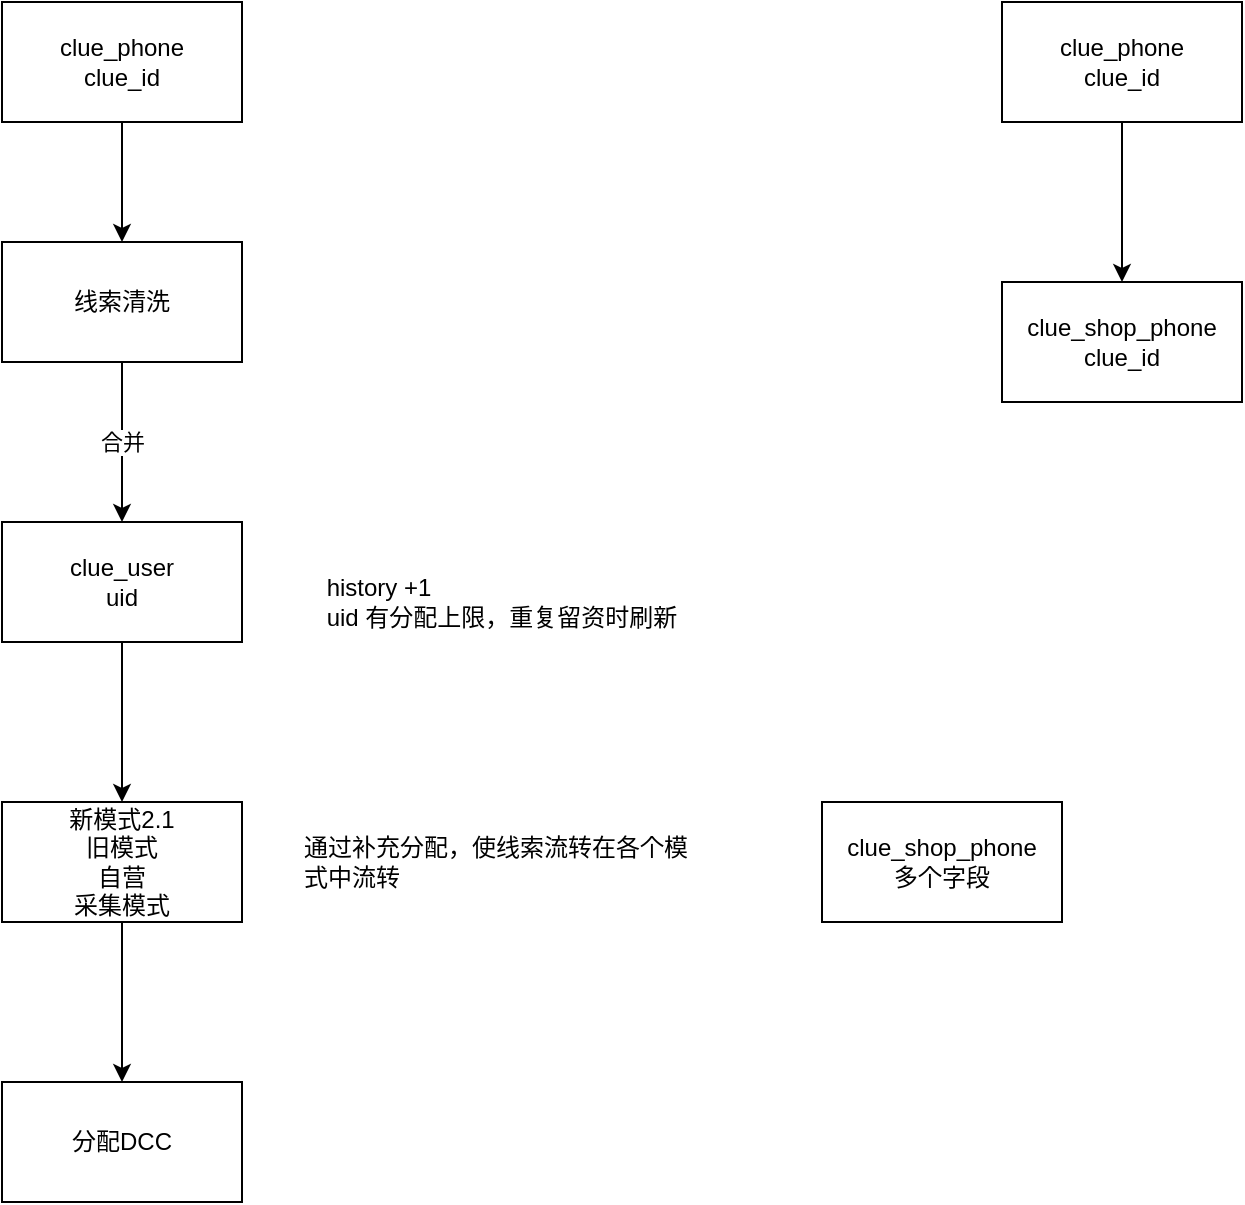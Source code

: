 <mxfile version="14.9.2" type="github">
  <diagram id="7u5CSR-1bIaTYrTTK4JL" name="第 1 页">
    <mxGraphModel dx="1038" dy="556" grid="1" gridSize="10" guides="1" tooltips="1" connect="1" arrows="1" fold="1" page="1" pageScale="1" pageWidth="827" pageHeight="1169" math="0" shadow="0">
      <root>
        <mxCell id="0" />
        <mxCell id="1" parent="0" />
        <mxCell id="ekZnBHrTn4lVR_nXKOUL-3" value="合并" style="edgeStyle=orthogonalEdgeStyle;rounded=0;orthogonalLoop=1;jettySize=auto;html=1;exitX=0.5;exitY=1;exitDx=0;exitDy=0;" parent="1" source="H2ZAbzM-s1vH2AiNNZ1o-1" target="ekZnBHrTn4lVR_nXKOUL-2" edge="1">
          <mxGeometry relative="1" as="geometry">
            <mxPoint x="110" y="220" as="sourcePoint" />
          </mxGeometry>
        </mxCell>
        <mxCell id="H2ZAbzM-s1vH2AiNNZ1o-2" value="" style="edgeStyle=orthogonalEdgeStyle;rounded=0;orthogonalLoop=1;jettySize=auto;html=1;" edge="1" parent="1" source="ekZnBHrTn4lVR_nXKOUL-1" target="H2ZAbzM-s1vH2AiNNZ1o-1">
          <mxGeometry relative="1" as="geometry" />
        </mxCell>
        <mxCell id="ekZnBHrTn4lVR_nXKOUL-1" value="clue_phone&lt;br&gt;clue_id" style="rounded=0;whiteSpace=wrap;html=1;" parent="1" vertex="1">
          <mxGeometry x="50" y="50" width="120" height="60" as="geometry" />
        </mxCell>
        <mxCell id="ekZnBHrTn4lVR_nXKOUL-8" value="" style="edgeStyle=orthogonalEdgeStyle;rounded=0;orthogonalLoop=1;jettySize=auto;html=1;" parent="1" source="ekZnBHrTn4lVR_nXKOUL-2" target="ekZnBHrTn4lVR_nXKOUL-7" edge="1">
          <mxGeometry relative="1" as="geometry" />
        </mxCell>
        <mxCell id="ekZnBHrTn4lVR_nXKOUL-2" value="clue_user&lt;br&gt;uid" style="rounded=0;whiteSpace=wrap;html=1;" parent="1" vertex="1">
          <mxGeometry x="50" y="310" width="120" height="60" as="geometry" />
        </mxCell>
        <mxCell id="ekZnBHrTn4lVR_nXKOUL-6" value="" style="edgeStyle=orthogonalEdgeStyle;rounded=0;orthogonalLoop=1;jettySize=auto;html=1;" parent="1" source="ekZnBHrTn4lVR_nXKOUL-4" target="ekZnBHrTn4lVR_nXKOUL-5" edge="1">
          <mxGeometry relative="1" as="geometry" />
        </mxCell>
        <mxCell id="ekZnBHrTn4lVR_nXKOUL-4" value="clue_phone&lt;br&gt;clue_id" style="rounded=0;whiteSpace=wrap;html=1;" parent="1" vertex="1">
          <mxGeometry x="550" y="50" width="120" height="60" as="geometry" />
        </mxCell>
        <mxCell id="ekZnBHrTn4lVR_nXKOUL-5" value="clue_shop_phone&lt;br&gt;clue_id" style="rounded=0;whiteSpace=wrap;html=1;" parent="1" vertex="1">
          <mxGeometry x="550" y="190" width="120" height="60" as="geometry" />
        </mxCell>
        <mxCell id="H2ZAbzM-s1vH2AiNNZ1o-5" value="" style="edgeStyle=orthogonalEdgeStyle;rounded=0;orthogonalLoop=1;jettySize=auto;html=1;" edge="1" parent="1" source="ekZnBHrTn4lVR_nXKOUL-7" target="H2ZAbzM-s1vH2AiNNZ1o-4">
          <mxGeometry relative="1" as="geometry" />
        </mxCell>
        <mxCell id="ekZnBHrTn4lVR_nXKOUL-7" value="新模式2.1&lt;br&gt;旧模式&lt;br&gt;自营&lt;br&gt;采集模式" style="rounded=0;whiteSpace=wrap;html=1;" parent="1" vertex="1">
          <mxGeometry x="50" y="450" width="120" height="60" as="geometry" />
        </mxCell>
        <mxCell id="ekZnBHrTn4lVR_nXKOUL-9" value="&lt;div style=&quot;text-align: left&quot;&gt;&lt;span&gt;history +1&lt;/span&gt;&lt;/div&gt;&lt;div style=&quot;text-align: left&quot;&gt;&lt;span&gt;uid 有分配上限，重复留资时刷新&lt;/span&gt;&lt;/div&gt;" style="text;html=1;strokeColor=none;fillColor=none;align=center;verticalAlign=middle;whiteSpace=wrap;rounded=0;" parent="1" vertex="1">
          <mxGeometry x="200" y="330" width="200" height="40" as="geometry" />
        </mxCell>
        <mxCell id="H2ZAbzM-s1vH2AiNNZ1o-1" value="线索清洗" style="whiteSpace=wrap;html=1;rounded=0;" vertex="1" parent="1">
          <mxGeometry x="50" y="170" width="120" height="60" as="geometry" />
        </mxCell>
        <mxCell id="H2ZAbzM-s1vH2AiNNZ1o-3" value="&lt;div style=&quot;text-align: left&quot;&gt;通过补充分配，使线索流转在各个模式中流转&lt;/div&gt;" style="text;html=1;strokeColor=none;fillColor=none;align=center;verticalAlign=middle;whiteSpace=wrap;rounded=0;" vertex="1" parent="1">
          <mxGeometry x="200" y="460" width="200" height="40" as="geometry" />
        </mxCell>
        <mxCell id="H2ZAbzM-s1vH2AiNNZ1o-4" value="分配DCC" style="rounded=0;whiteSpace=wrap;html=1;" vertex="1" parent="1">
          <mxGeometry x="50" y="590" width="120" height="60" as="geometry" />
        </mxCell>
        <mxCell id="H2ZAbzM-s1vH2AiNNZ1o-6" value="clue_shop_phone&lt;br&gt;多个字段" style="rounded=0;whiteSpace=wrap;html=1;" vertex="1" parent="1">
          <mxGeometry x="460" y="450" width="120" height="60" as="geometry" />
        </mxCell>
      </root>
    </mxGraphModel>
  </diagram>
</mxfile>
